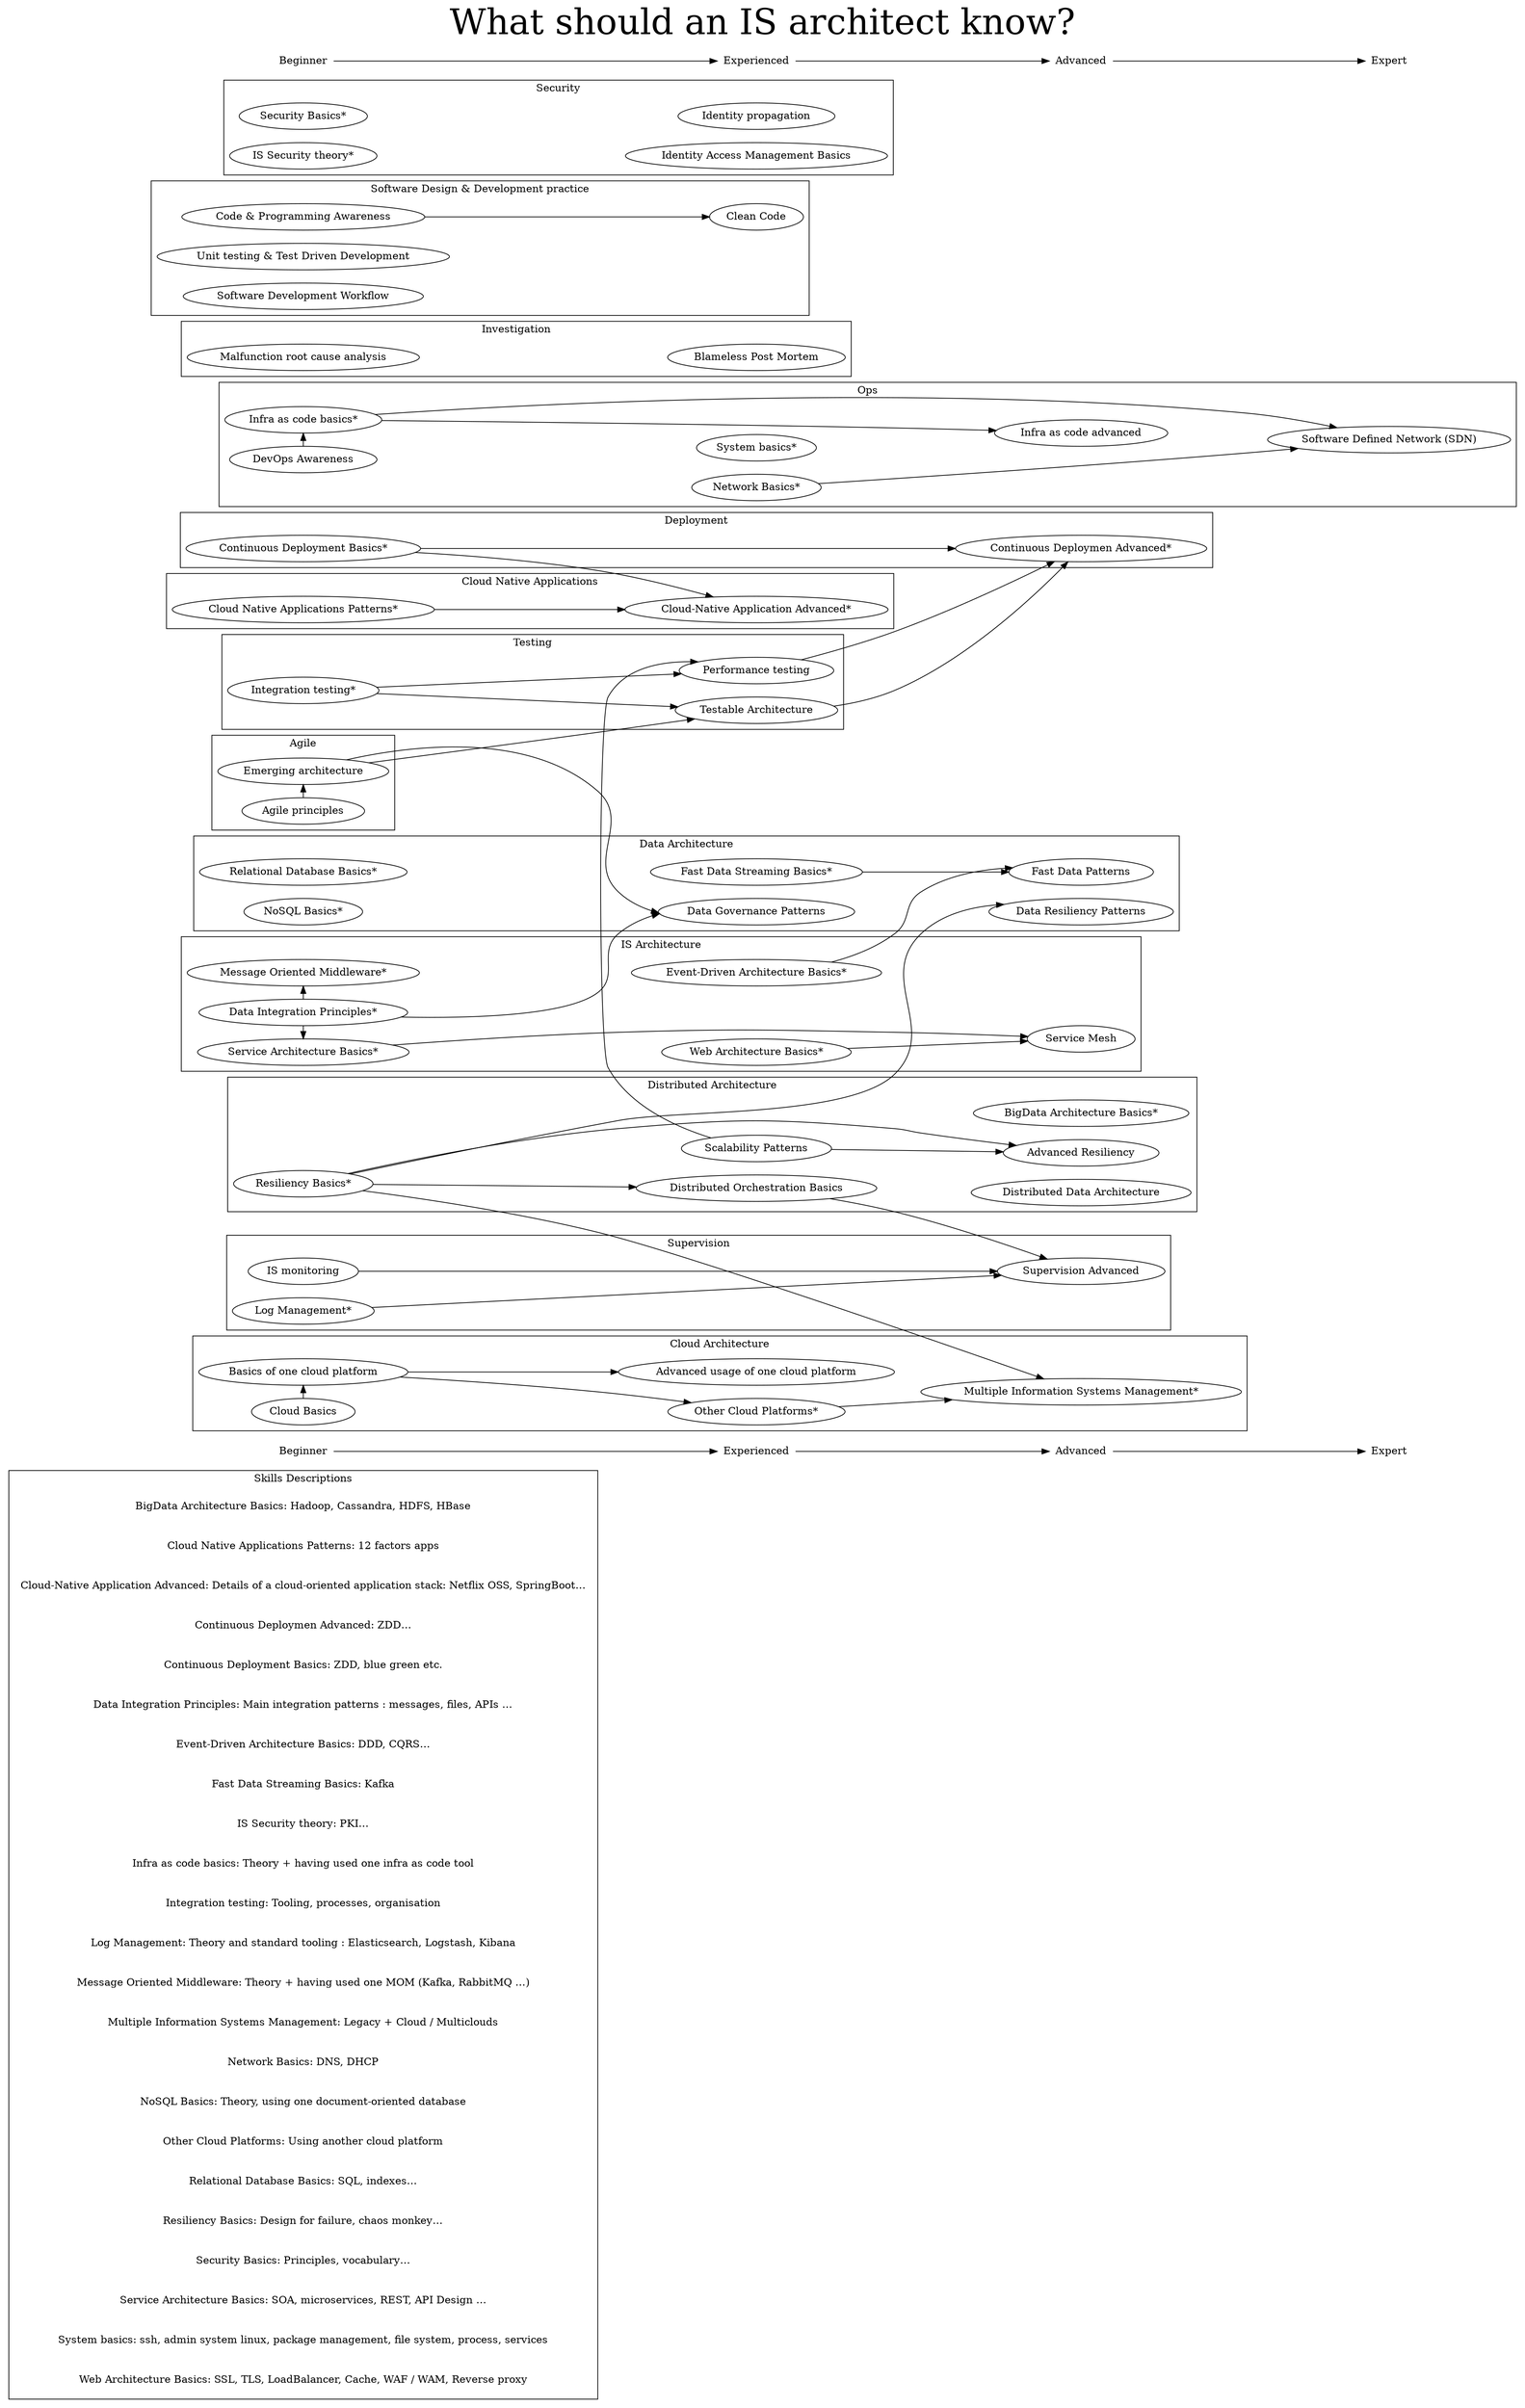 digraph skills {
	rankdir=LR
	newrank=true

	subgraph cluster_skill_details {
		label="Skills Descriptions";
		description_39[label="BigData Architecture Basics: Hadoop, Cassandra, HDFS, HBase",shape=plaintext];
		description_1[label="Cloud Native Applications Patterns: 12 factors apps",shape=plaintext];
		description_31[label="Cloud-Native Application Advanced: Details of a cloud-oriented application stack: Netflix OSS, SpringBoot…",shape=plaintext];
		description_48[label="Continuous Deploymen Advanced: ZDD…",shape=plaintext];
		description_0[label="Continuous Deployment Basics: ZDD, blue green etc.",shape=plaintext];
		description_20[label="Data Integration Principles: Main integration patterns : messages, files, APIs …",shape=plaintext];
		description_24[label="Event-Driven Architecture Basics: DDD, CQRS…",shape=plaintext];
		description_27[label="Fast Data Streaming Basics: Kafka",shape=plaintext];
		description_18[label="IS Security theory: PKI…",shape=plaintext];
		description_2[label="Infra as code basics: Theory + having used one infra as code tool",shape=plaintext];
		description_17[label="Integration testing: Tooling, processes, organisation",shape=plaintext];
		description_21[label="Log Management: Theory and standard tooling : Elasticsearch, Logstash, Kibana",shape=plaintext];
		description_12[label="Message Oriented Middleware: Theory + having used one MOM (Kafka, RabbitMQ …)",shape=plaintext];
		description_47[label="Multiple Information Systems Management: Legacy + Cloud / Multiclouds",shape=plaintext];
		description_23[label="Network Basics: DNS, DHCP",shape=plaintext];
		description_8[label="NoSQL Basics: Theory, using one document-oriented database",shape=plaintext];
		description_32[label="Other Cloud Platforms: Using another cloud platform",shape=plaintext];
		description_7[label="Relational Database Basics: SQL, indexes…",shape=plaintext];
		description_4[label="Resiliency Basics: Design for failure, chaos monkey…",shape=plaintext];
		description_14[label="Security Basics: Principles, vocabulary…",shape=plaintext];
		description_9[label="Service Architecture Basics: SOA, microservices, REST, API Design …",shape=plaintext];
		description_22[label="System basics: ssh, admin system linux, package management, file system, process, services",shape=plaintext];
		description_25[label="Web Architecture Basics: SSL, TLS, LoadBalancer, Cache, WAF / WAM, Reverse proxy",shape=plaintext];
	}

	{
		level_1[label="Beginner",shape="plaintext"];
		level_2[label="Experienced",shape="plaintext"];
		level_3[label="Advanced",shape="plaintext"];
		level_4[label="Expert",shape="plaintext"];
		level_1 -> level_2;
		level_2 -> level_3;
		level_3 -> level_4;
	}

	skill_0[label="Continuous Deployment Basics*",id="skill_0"];
	skill_1[label="Cloud Native Applications Patterns*",id="skill_1"];
	skill_2[label="Infra as code basics*",id="skill_2"];
	skill_3[label="DevOps Awareness",id="skill_3"];
	skill_4[label="Resiliency Basics*",id="skill_4"];
	skill_5[label="Cloud Basics",id="skill_5"];
	skill_6[label="Basics of one cloud platform",id="skill_6"];
	skill_7[label="Relational Database Basics*",id="skill_7"];
	skill_8[label="NoSQL Basics*",id="skill_8"];
	skill_9[label="Service Architecture Basics*",id="skill_9"];
	skill_10[label="Malfunction root cause analysis",id="skill_10"];
	skill_11[label="Agile principles",id="skill_11"];
	skill_12[label="Message Oriented Middleware*",id="skill_12"];
	skill_13[label="Code & Programming Awareness",id="skill_13"];
	skill_14[label="Security Basics*",id="skill_14"];
	skill_15[label="Unit testing & Test Driven Development",id="skill_15"];
	skill_16[label="IS monitoring",id="skill_16"];
	skill_17[label="Integration testing*",id="skill_17"];
	skill_18[label="IS Security theory*",id="skill_18"];
	skill_19[label="Software Development Workflow",id="skill_19"];
	skill_20[label="Data Integration Principles*",id="skill_20"];
	skill_21[label="Log Management*",id="skill_21"];
	skill_22[label="System basics*",id="skill_22"];
	skill_23[label="Network Basics*",id="skill_23"];
	skill_24[label="Event-Driven Architecture Basics*",id="skill_24"];
	skill_25[label="Web Architecture Basics*",id="skill_25"];
	skill_26[label="Clean Code",id="skill_26"];
	skill_27[label="Fast Data Streaming Basics*",id="skill_27"];
	skill_28[label="Emerging architecture",id="skill_28"];
	skill_29[label="Data Governance Patterns",id="skill_29"];
	skill_30[label="Distributed Orchestration Basics",id="skill_30"];
	skill_31[label="Cloud-Native Application Advanced*",id="skill_31"];
	skill_32[label="Other Cloud Platforms*",id="skill_32"];
	skill_33[label="Advanced usage of one cloud platform",id="skill_33"];
	skill_34[label="Performance testing",id="skill_34"];
	skill_35[label="Testable Architecture",id="skill_35"];
	skill_36[label="Blameless Post Mortem",id="skill_36"];
	skill_37[label="Identity propagation",id="skill_37"];
	skill_38[label="Identity Access Management Basics",id="skill_38"];
	skill_39[label="BigData Architecture Basics*",id="skill_39"];
	skill_40[label="Scalability Patterns",id="skill_40"];
	skill_41[label="Service Mesh",id="skill_41"];
	skill_42[label="Fast Data Patterns",id="skill_42"];
	skill_43[label="Distributed Data Architecture",id="skill_43"];
	skill_44[label="Infra as code advanced",id="skill_44"];
	skill_45[label="Advanced Resiliency",id="skill_45"];
	skill_46[label="Supervision Advanced",id="skill_46"];
	skill_47[label="Multiple Information Systems Management*",id="skill_47"];
	skill_48[label="Continuous Deploymen Advanced*",id="skill_48"];
	skill_49[label="Data Resiliency Patterns",id="skill_49"];
	skill_50[label="Software Defined Network (SDN)",id="skill_50"];

{ rank=same; level_1; level__1; skill_0; skill_1; skill_2; skill_3; skill_4; skill_5; skill_6; skill_7; skill_8; skill_9; skill_10; skill_11; skill_12; skill_13; skill_14; skill_15; skill_16; skill_17; skill_18; skill_19; skill_20; skill_21; skill_28 }
{ rank=same; level_2; level__2; skill_22; skill_23; skill_24; skill_25; skill_26; skill_27; skill_29; skill_30; skill_31; skill_32; skill_33; skill_34; skill_35; skill_36; skill_37; skill_38; skill_40 }
{ rank=same; level_3; level__3; skill_39; skill_41; skill_42; skill_43; skill_44; skill_45; skill_46; skill_47; skill_48; skill_49 }
{ rank=same; level_4; level__4; skill_50 }
	subgraph cluster_0 {
		label="Deployment";
		skill_0;
		skill_48;
	}
	subgraph cluster_1 {
		label="Cloud Native Applications";
		skill_1;
		skill_31;
	}
	subgraph cluster_2 {
		label="Ops";
		skill_2;
		skill_3;
		skill_22;
		skill_23;
		skill_44;
		skill_50;
	}
	subgraph cluster_3 {
		label="Distributed Architecture";
		skill_4;
		skill_30;
		skill_39;
		skill_40;
		skill_43;
		skill_45;
	}
	subgraph cluster_4 {
		label="Cloud Architecture";
		skill_5;
		skill_6;
		skill_32;
		skill_33;
		skill_47;
	}
	subgraph cluster_5 {
		label="Data Architecture";
		skill_7;
		skill_8;
		skill_27;
		skill_29;
		skill_42;
		skill_49;
	}
	subgraph cluster_6 {
		label="IS Architecture";
		skill_9;
		skill_12;
		skill_20;
		skill_24;
		skill_25;
		skill_41;
	}
	subgraph cluster_7 {
		label="Investigation";
		skill_10;
		skill_36;
	}
	subgraph cluster_8 {
		label="Agile";
		skill_11;
		skill_28;
	}
	subgraph cluster_9 {
		label="Software Design & Development practice";
		skill_13;
		skill_15;
		skill_19;
		skill_26;
	}
	subgraph cluster_10 {
		label="Security";
		skill_14;
		skill_18;
		skill_37;
		skill_38;
	}
	subgraph cluster_11 {
		label="Supervision";
		skill_16;
		skill_21;
		skill_46;
	}
	subgraph cluster_12 {
		label="Testing";
		skill_17;
		skill_34;
		skill_35;
	}

	skill_3 -> skill_2;
	skill_5 -> skill_6;
	skill_20 -> skill_9;
	skill_20 -> skill_12;
	skill_13 -> skill_26;
	skill_11 -> skill_28;
	skill_28 -> skill_29;
	skill_20 -> skill_29;
	skill_4 -> skill_30;
	skill_1 -> skill_31;
	skill_0 -> skill_31;
	skill_6 -> skill_32;
	skill_6 -> skill_33;
	skill_40 -> skill_34;
	skill_17 -> skill_34;
	skill_17 -> skill_35;
	skill_28 -> skill_35;
	skill_25 -> skill_41;
	skill_9 -> skill_41;
	skill_27 -> skill_42;
	skill_24 -> skill_42;
	skill_2 -> skill_44;
	skill_4 -> skill_45;
	skill_40 -> skill_45;
	skill_16 -> skill_46;
	skill_21 -> skill_46;
	skill_30 -> skill_46;
	skill_32 -> skill_47;
	skill_4 -> skill_47;
	skill_0 -> skill_48;
	skill_34 -> skill_48;
	skill_35 -> skill_48;
	skill_4 -> skill_49;
	skill_23 -> skill_50;
	skill_2 -> skill_50;
	{
		level__1[label="Beginner",shape="plaintext"];
		level__2[label="Experienced",shape="plaintext"];
		level__3[label="Advanced",shape="plaintext"];
		level__4[label="Expert",shape="plaintext"];
		level__1 -> level__2;
		level__2 -> level__3;
		level__3 -> level__4;
	}

	labelloc="t";
	fontsize=48;
	label="What should an IS architect know?";
}

